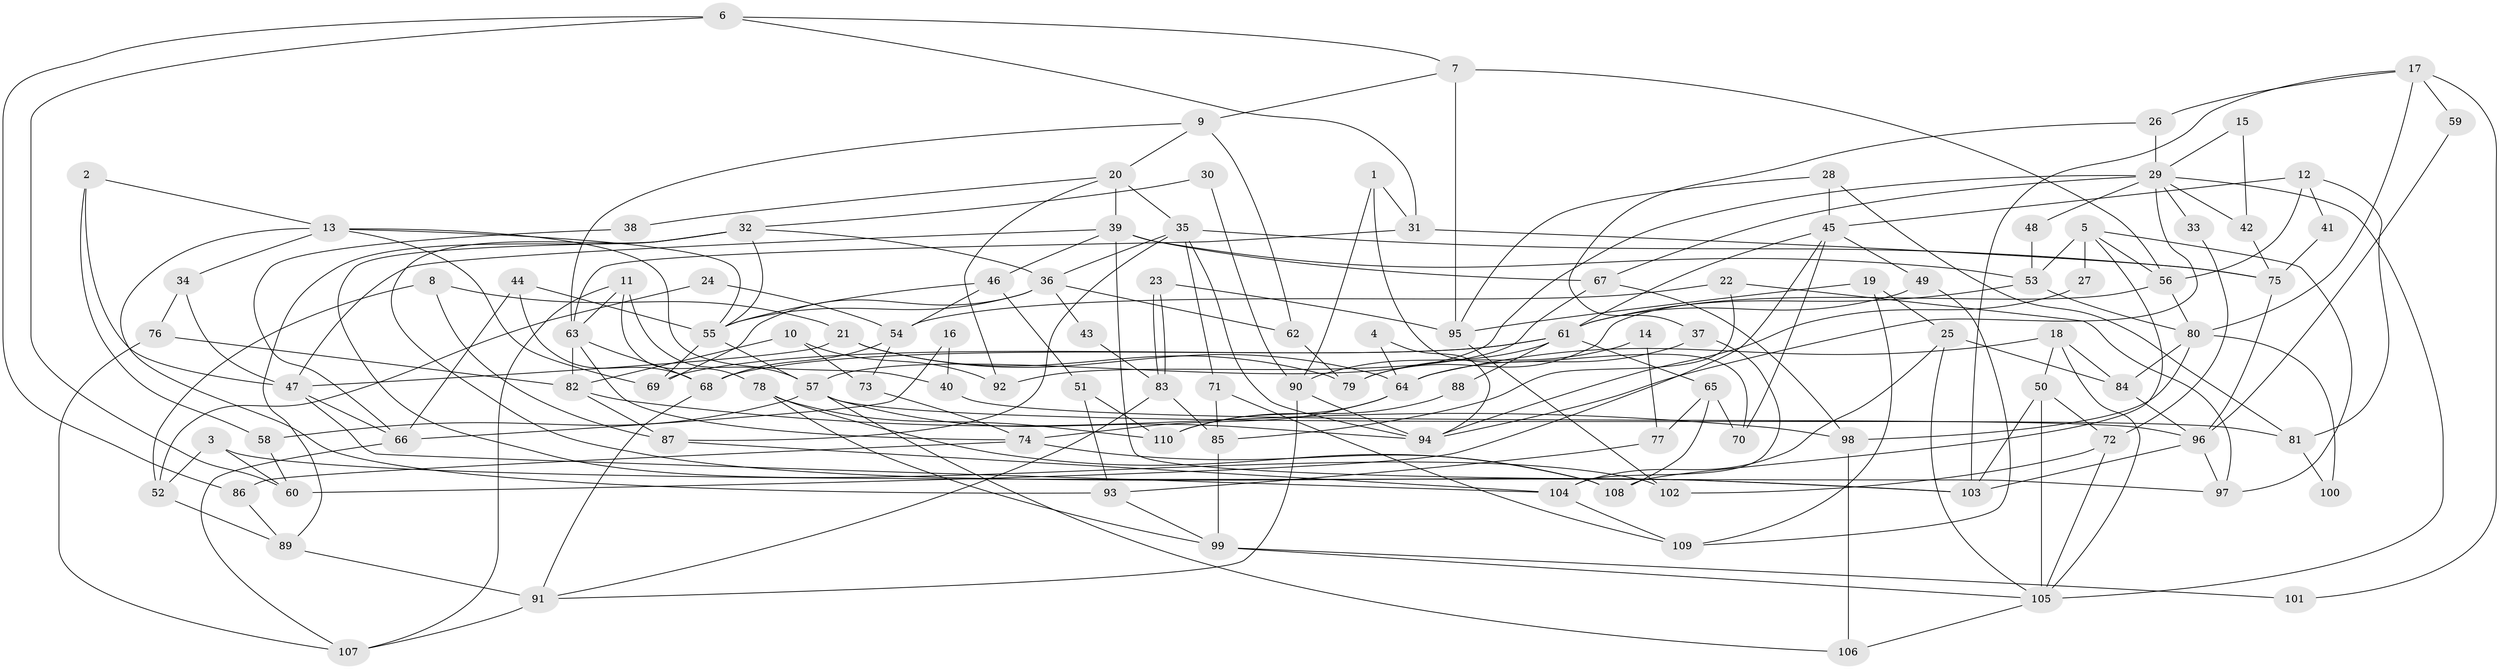 // Generated by graph-tools (version 1.1) at 2025/35/03/09/25 02:35:53]
// undirected, 110 vertices, 220 edges
graph export_dot {
graph [start="1"]
  node [color=gray90,style=filled];
  1;
  2;
  3;
  4;
  5;
  6;
  7;
  8;
  9;
  10;
  11;
  12;
  13;
  14;
  15;
  16;
  17;
  18;
  19;
  20;
  21;
  22;
  23;
  24;
  25;
  26;
  27;
  28;
  29;
  30;
  31;
  32;
  33;
  34;
  35;
  36;
  37;
  38;
  39;
  40;
  41;
  42;
  43;
  44;
  45;
  46;
  47;
  48;
  49;
  50;
  51;
  52;
  53;
  54;
  55;
  56;
  57;
  58;
  59;
  60;
  61;
  62;
  63;
  64;
  65;
  66;
  67;
  68;
  69;
  70;
  71;
  72;
  73;
  74;
  75;
  76;
  77;
  78;
  79;
  80;
  81;
  82;
  83;
  84;
  85;
  86;
  87;
  88;
  89;
  90;
  91;
  92;
  93;
  94;
  95;
  96;
  97;
  98;
  99;
  100;
  101;
  102;
  103;
  104;
  105;
  106;
  107;
  108;
  109;
  110;
  1 -- 31;
  1 -- 90;
  1 -- 70;
  2 -- 47;
  2 -- 13;
  2 -- 58;
  3 -- 103;
  3 -- 60;
  3 -- 52;
  4 -- 64;
  4 -- 94;
  5 -- 97;
  5 -- 56;
  5 -- 27;
  5 -- 53;
  5 -- 108;
  6 -- 31;
  6 -- 60;
  6 -- 7;
  6 -- 86;
  7 -- 9;
  7 -- 56;
  7 -- 95;
  8 -- 52;
  8 -- 87;
  8 -- 21;
  9 -- 20;
  9 -- 63;
  9 -- 62;
  10 -- 82;
  10 -- 73;
  10 -- 92;
  11 -- 57;
  11 -- 63;
  11 -- 78;
  11 -- 107;
  12 -- 81;
  12 -- 45;
  12 -- 41;
  12 -- 56;
  13 -- 55;
  13 -- 93;
  13 -- 34;
  13 -- 40;
  13 -- 69;
  14 -- 79;
  14 -- 77;
  15 -- 29;
  15 -- 42;
  16 -- 66;
  16 -- 40;
  17 -- 103;
  17 -- 26;
  17 -- 59;
  17 -- 80;
  17 -- 101;
  18 -- 64;
  18 -- 105;
  18 -- 50;
  18 -- 84;
  19 -- 109;
  19 -- 25;
  19 -- 95;
  20 -- 92;
  20 -- 35;
  20 -- 38;
  20 -- 39;
  21 -- 79;
  21 -- 47;
  21 -- 64;
  22 -- 97;
  22 -- 54;
  22 -- 85;
  23 -- 95;
  23 -- 83;
  23 -- 83;
  24 -- 54;
  24 -- 52;
  25 -- 84;
  25 -- 105;
  25 -- 104;
  26 -- 37;
  26 -- 29;
  27 -- 94;
  28 -- 95;
  28 -- 45;
  28 -- 81;
  29 -- 67;
  29 -- 94;
  29 -- 33;
  29 -- 42;
  29 -- 48;
  29 -- 57;
  29 -- 105;
  30 -- 90;
  30 -- 32;
  31 -- 75;
  31 -- 63;
  32 -- 36;
  32 -- 55;
  32 -- 89;
  32 -- 102;
  32 -- 103;
  33 -- 72;
  34 -- 47;
  34 -- 76;
  35 -- 87;
  35 -- 36;
  35 -- 71;
  35 -- 75;
  35 -- 94;
  36 -- 55;
  36 -- 69;
  36 -- 43;
  36 -- 62;
  37 -- 104;
  37 -- 64;
  38 -- 66;
  39 -- 53;
  39 -- 46;
  39 -- 47;
  39 -- 67;
  39 -- 97;
  40 -- 96;
  41 -- 75;
  42 -- 75;
  43 -- 83;
  44 -- 68;
  44 -- 66;
  44 -- 55;
  45 -- 61;
  45 -- 70;
  45 -- 49;
  45 -- 60;
  46 -- 55;
  46 -- 51;
  46 -- 54;
  47 -- 66;
  47 -- 104;
  48 -- 53;
  49 -- 61;
  49 -- 109;
  50 -- 72;
  50 -- 103;
  50 -- 105;
  51 -- 110;
  51 -- 93;
  52 -- 89;
  53 -- 80;
  53 -- 61;
  54 -- 68;
  54 -- 73;
  55 -- 69;
  55 -- 57;
  56 -- 79;
  56 -- 80;
  57 -- 58;
  57 -- 81;
  57 -- 94;
  57 -- 106;
  58 -- 60;
  59 -- 96;
  61 -- 68;
  61 -- 65;
  61 -- 69;
  61 -- 88;
  61 -- 90;
  62 -- 79;
  63 -- 82;
  63 -- 74;
  63 -- 68;
  64 -- 74;
  64 -- 110;
  65 -- 108;
  65 -- 70;
  65 -- 77;
  66 -- 107;
  67 -- 98;
  67 -- 92;
  68 -- 91;
  71 -- 109;
  71 -- 85;
  72 -- 105;
  72 -- 102;
  73 -- 74;
  74 -- 86;
  74 -- 108;
  75 -- 96;
  76 -- 107;
  76 -- 82;
  77 -- 93;
  78 -- 99;
  78 -- 108;
  78 -- 110;
  80 -- 84;
  80 -- 98;
  80 -- 100;
  81 -- 100;
  82 -- 98;
  82 -- 87;
  83 -- 85;
  83 -- 91;
  84 -- 96;
  85 -- 99;
  86 -- 89;
  87 -- 104;
  88 -- 110;
  89 -- 91;
  90 -- 94;
  90 -- 91;
  91 -- 107;
  93 -- 99;
  95 -- 102;
  96 -- 103;
  96 -- 97;
  98 -- 106;
  99 -- 105;
  99 -- 101;
  104 -- 109;
  105 -- 106;
}
